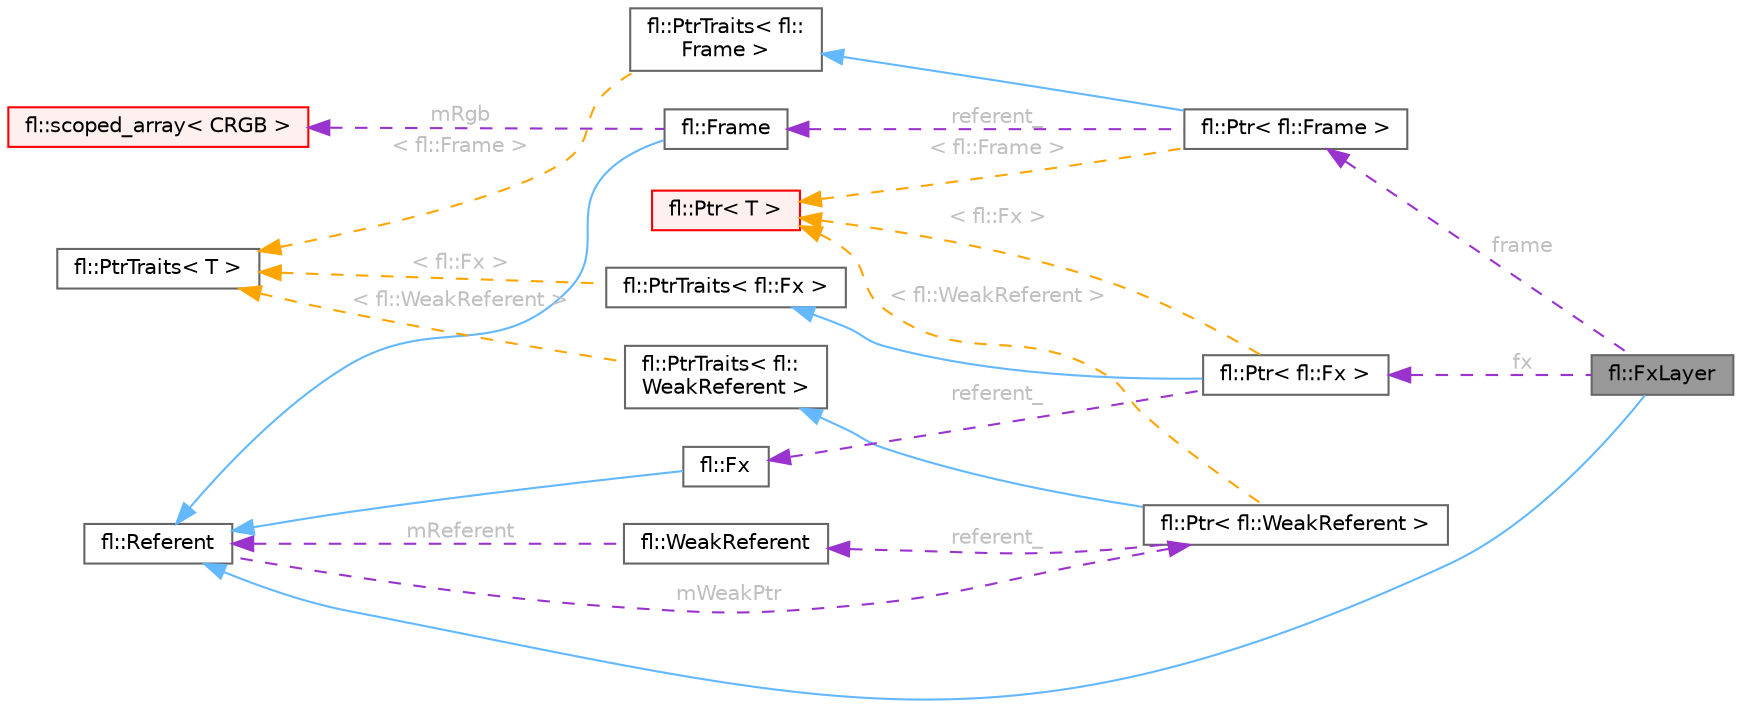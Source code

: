 digraph "fl::FxLayer"
{
 // LATEX_PDF_SIZE
  bgcolor="transparent";
  edge [fontname=Helvetica,fontsize=10,labelfontname=Helvetica,labelfontsize=10];
  node [fontname=Helvetica,fontsize=10,shape=box,height=0.2,width=0.4];
  rankdir="LR";
  Node1 [id="Node000001",label="fl::FxLayer",height=0.2,width=0.4,color="gray40", fillcolor="grey60", style="filled", fontcolor="black",tooltip=" "];
  Node2 -> Node1 [id="edge1_Node000001_Node000002",dir="back",color="steelblue1",style="solid",tooltip=" "];
  Node2 [id="Node000002",label="fl::Referent",height=0.2,width=0.4,color="gray40", fillcolor="white", style="filled",URL="$d6/d16/classfl_1_1_referent.html",tooltip=" "];
  Node3 -> Node2 [id="edge2_Node000002_Node000003",dir="back",color="darkorchid3",style="dashed",tooltip=" ",label=" mWeakPtr",fontcolor="grey" ];
  Node3 [id="Node000003",label="fl::Ptr\< fl::WeakReferent \>",height=0.2,width=0.4,color="gray40", fillcolor="white", style="filled",URL="$d1/d56/classfl_1_1_ptr.html",tooltip=" "];
  Node4 -> Node3 [id="edge3_Node000003_Node000004",dir="back",color="steelblue1",style="solid",tooltip=" "];
  Node4 [id="Node000004",label="fl::PtrTraits\< fl::\lWeakReferent \>",height=0.2,width=0.4,color="gray40", fillcolor="white", style="filled",URL="$da/d84/classfl_1_1_ptr_traits.html",tooltip=" "];
  Node5 -> Node4 [id="edge4_Node000004_Node000005",dir="back",color="orange",style="dashed",tooltip=" ",label=" \< fl::WeakReferent \>",fontcolor="grey" ];
  Node5 [id="Node000005",label="fl::PtrTraits\< T \>",height=0.2,width=0.4,color="gray40", fillcolor="white", style="filled",URL="$da/d84/classfl_1_1_ptr_traits.html",tooltip=" "];
  Node6 -> Node3 [id="edge5_Node000003_Node000006",dir="back",color="darkorchid3",style="dashed",tooltip=" ",label=" referent_",fontcolor="grey" ];
  Node6 [id="Node000006",label="fl::WeakReferent",height=0.2,width=0.4,color="gray40", fillcolor="white", style="filled",URL="$dd/da7/classfl_1_1_weak_referent.html",tooltip=" "];
  Node2 -> Node6 [id="edge6_Node000006_Node000002",dir="back",color="darkorchid3",style="dashed",tooltip=" ",label=" mReferent",fontcolor="grey" ];
  Node7 -> Node3 [id="edge7_Node000003_Node000007",dir="back",color="orange",style="dashed",tooltip=" ",label=" \< fl::WeakReferent \>",fontcolor="grey" ];
  Node7 [id="Node000007",label="fl::Ptr\< T \>",height=0.2,width=0.4,color="red", fillcolor="#FFF0F0", style="filled",URL="$d1/d56/classfl_1_1_ptr.html",tooltip=" "];
  Node9 -> Node1 [id="edge8_Node000001_Node000009",dir="back",color="darkorchid3",style="dashed",tooltip=" ",label=" frame",fontcolor="grey" ];
  Node9 [id="Node000009",label="fl::Ptr\< fl::Frame \>",height=0.2,width=0.4,color="gray40", fillcolor="white", style="filled",URL="$d1/d56/classfl_1_1_ptr.html",tooltip=" "];
  Node10 -> Node9 [id="edge9_Node000009_Node000010",dir="back",color="steelblue1",style="solid",tooltip=" "];
  Node10 [id="Node000010",label="fl::PtrTraits\< fl::\lFrame \>",height=0.2,width=0.4,color="gray40", fillcolor="white", style="filled",URL="$da/d84/classfl_1_1_ptr_traits.html",tooltip=" "];
  Node5 -> Node10 [id="edge10_Node000010_Node000005",dir="back",color="orange",style="dashed",tooltip=" ",label=" \< fl::Frame \>",fontcolor="grey" ];
  Node11 -> Node9 [id="edge11_Node000009_Node000011",dir="back",color="darkorchid3",style="dashed",tooltip=" ",label=" referent_",fontcolor="grey" ];
  Node11 [id="Node000011",label="fl::Frame",height=0.2,width=0.4,color="gray40", fillcolor="white", style="filled",URL="$d1/de0/classfl_1_1_frame.html",tooltip=" "];
  Node2 -> Node11 [id="edge12_Node000011_Node000002",dir="back",color="steelblue1",style="solid",tooltip=" "];
  Node12 -> Node11 [id="edge13_Node000011_Node000012",dir="back",color="darkorchid3",style="dashed",tooltip=" ",label=" mRgb",fontcolor="grey" ];
  Node12 [id="Node000012",label="fl::scoped_array\< CRGB \>",height=0.2,width=0.4,color="red", fillcolor="#FFF0F0", style="filled",URL="$d3/d92/classfl_1_1scoped__array.html",tooltip=" "];
  Node7 -> Node9 [id="edge14_Node000009_Node000007",dir="back",color="orange",style="dashed",tooltip=" ",label=" \< fl::Frame \>",fontcolor="grey" ];
  Node17 -> Node1 [id="edge15_Node000001_Node000017",dir="back",color="darkorchid3",style="dashed",tooltip=" ",label=" fx",fontcolor="grey" ];
  Node17 [id="Node000017",label="fl::Ptr\< fl::Fx \>",height=0.2,width=0.4,color="gray40", fillcolor="white", style="filled",URL="$d1/d56/classfl_1_1_ptr.html",tooltip=" "];
  Node18 -> Node17 [id="edge16_Node000017_Node000018",dir="back",color="steelblue1",style="solid",tooltip=" "];
  Node18 [id="Node000018",label="fl::PtrTraits\< fl::Fx \>",height=0.2,width=0.4,color="gray40", fillcolor="white", style="filled",URL="$da/d84/classfl_1_1_ptr_traits.html",tooltip=" "];
  Node5 -> Node18 [id="edge17_Node000018_Node000005",dir="back",color="orange",style="dashed",tooltip=" ",label=" \< fl::Fx \>",fontcolor="grey" ];
  Node19 -> Node17 [id="edge18_Node000017_Node000019",dir="back",color="darkorchid3",style="dashed",tooltip=" ",label=" referent_",fontcolor="grey" ];
  Node19 [id="Node000019",label="fl::Fx",height=0.2,width=0.4,color="gray40", fillcolor="white", style="filled",URL="$da/d5d/classfl_1_1_fx.html",tooltip=" "];
  Node2 -> Node19 [id="edge19_Node000019_Node000002",dir="back",color="steelblue1",style="solid",tooltip=" "];
  Node7 -> Node17 [id="edge20_Node000017_Node000007",dir="back",color="orange",style="dashed",tooltip=" ",label=" \< fl::Fx \>",fontcolor="grey" ];
}
